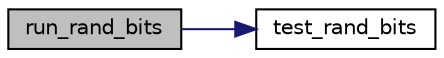digraph "run_rand_bits"
{
  edge [fontname="Helvetica",fontsize="10",labelfontname="Helvetica",labelfontsize="10"];
  node [fontname="Helvetica",fontsize="10",shape=record];
  rankdir="LR";
  Node162 [label="run_rand_bits",height=0.2,width=0.4,color="black", fillcolor="grey75", style="filled", fontcolor="black"];
  Node162 -> Node163 [color="midnightblue",fontsize="10",style="solid",fontname="Helvetica"];
  Node163 [label="test_rand_bits",height=0.2,width=0.4,color="black", fillcolor="white", style="filled",URL="$d5/d7f/tests_8c.html#afbb9dd769d4d12035edc846bb697a0a3"];
}
